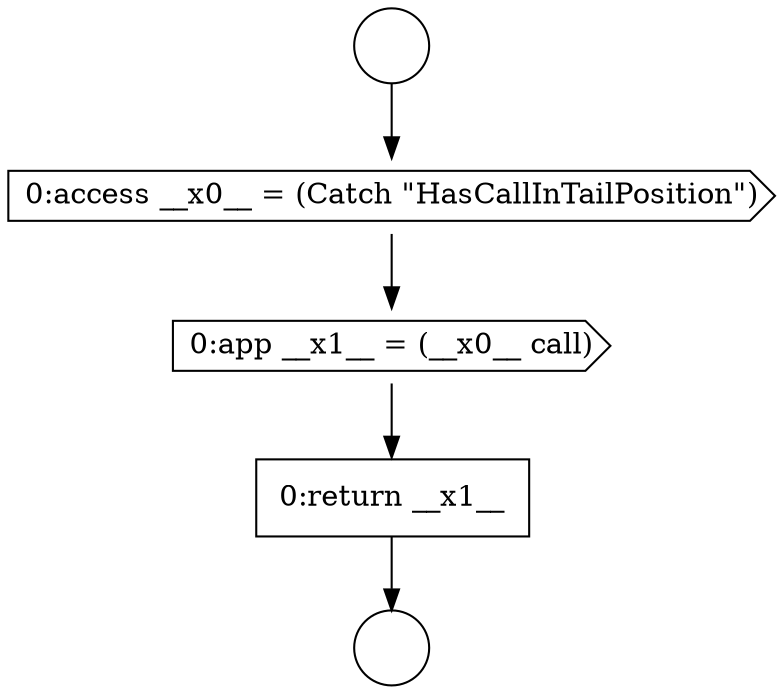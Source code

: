 digraph {
  node9309 [shape=circle label=" " color="black" fillcolor="white" style=filled]
  node9308 [shape=circle label=" " color="black" fillcolor="white" style=filled]
  node9312 [shape=none, margin=0, label=<<font color="black">
    <table border="0" cellborder="1" cellspacing="0" cellpadding="10">
      <tr><td align="left">0:return __x1__</td></tr>
    </table>
  </font>> color="black" fillcolor="white" style=filled]
  node9311 [shape=cds, label=<<font color="black">0:app __x1__ = (__x0__ call)</font>> color="black" fillcolor="white" style=filled]
  node9310 [shape=cds, label=<<font color="black">0:access __x0__ = (Catch &quot;HasCallInTailPosition&quot;)</font>> color="black" fillcolor="white" style=filled]
  node9308 -> node9310 [ color="black"]
  node9310 -> node9311 [ color="black"]
  node9311 -> node9312 [ color="black"]
  node9312 -> node9309 [ color="black"]
}
